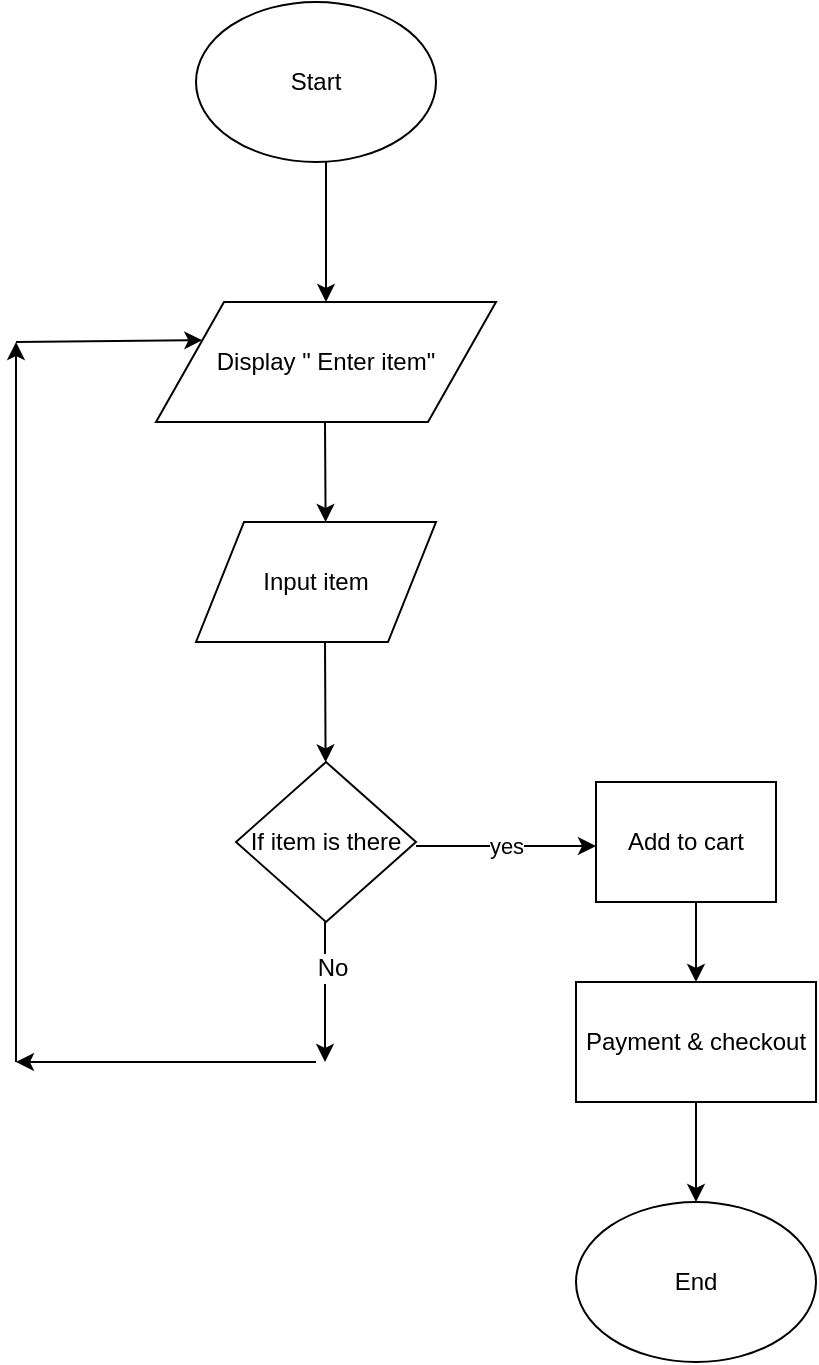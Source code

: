 <mxfile version="12.5.5" type="github"><diagram id="_14cCqL-7tzX2LkT3tUu" name="Page-1"><mxGraphModel dx="1422" dy="713" grid="1" gridSize="10" guides="1" tooltips="1" connect="1" arrows="1" fold="1" page="1" pageScale="1" pageWidth="850" pageHeight="1100" math="0" shadow="0"><root><mxCell id="0"/><mxCell id="1" parent="0"/><mxCell id="ShBOhuOQ616QrPQoYUC9-1" value="Start" style="ellipse;whiteSpace=wrap;html=1;" vertex="1" parent="1"><mxGeometry x="120" y="90" width="120" height="80" as="geometry"/></mxCell><mxCell id="ShBOhuOQ616QrPQoYUC9-2" value="" style="endArrow=classic;html=1;" edge="1" parent="1"><mxGeometry width="50" height="50" relative="1" as="geometry"><mxPoint x="185" y="170" as="sourcePoint"/><mxPoint x="185" y="240" as="targetPoint"/></mxGeometry></mxCell><mxCell id="ShBOhuOQ616QrPQoYUC9-3" value="Display &quot; Enter item&quot;" style="shape=parallelogram;perimeter=parallelogramPerimeter;whiteSpace=wrap;html=1;" vertex="1" parent="1"><mxGeometry x="100" y="240" width="170" height="60" as="geometry"/></mxCell><mxCell id="ShBOhuOQ616QrPQoYUC9-4" value="" style="endArrow=classic;html=1;" edge="1" parent="1"><mxGeometry width="50" height="50" relative="1" as="geometry"><mxPoint x="184.5" y="300" as="sourcePoint"/><mxPoint x="184.812" y="350" as="targetPoint"/></mxGeometry></mxCell><mxCell id="ShBOhuOQ616QrPQoYUC9-6" value="Input item" style="shape=parallelogram;perimeter=parallelogramPerimeter;whiteSpace=wrap;html=1;" vertex="1" parent="1"><mxGeometry x="120" y="350" width="120" height="60" as="geometry"/></mxCell><mxCell id="ShBOhuOQ616QrPQoYUC9-7" value="" style="endArrow=classic;html=1;" edge="1" parent="1" target="ShBOhuOQ616QrPQoYUC9-8"><mxGeometry width="50" height="50" relative="1" as="geometry"><mxPoint x="184.5" y="410" as="sourcePoint"/><mxPoint x="184.5" y="470" as="targetPoint"/></mxGeometry></mxCell><mxCell id="ShBOhuOQ616QrPQoYUC9-8" value="If item is there" style="rhombus;whiteSpace=wrap;html=1;" vertex="1" parent="1"><mxGeometry x="140" y="470" width="90" height="80" as="geometry"/></mxCell><mxCell id="ShBOhuOQ616QrPQoYUC9-9" value="yes" style="endArrow=classic;html=1;" edge="1" parent="1"><mxGeometry width="50" height="50" relative="1" as="geometry"><mxPoint x="230" y="512" as="sourcePoint"/><mxPoint x="320" y="512" as="targetPoint"/><Array as="points"/></mxGeometry></mxCell><mxCell id="ShBOhuOQ616QrPQoYUC9-12" value="Add to cart" style="rounded=0;whiteSpace=wrap;html=1;" vertex="1" parent="1"><mxGeometry x="320" y="480" width="90" height="60" as="geometry"/></mxCell><mxCell id="ShBOhuOQ616QrPQoYUC9-13" value="" style="endArrow=classic;html=1;" edge="1" parent="1"><mxGeometry width="50" height="50" relative="1" as="geometry"><mxPoint x="184.5" y="550" as="sourcePoint"/><mxPoint x="184.5" y="620" as="targetPoint"/></mxGeometry></mxCell><mxCell id="ShBOhuOQ616QrPQoYUC9-14" value="No" style="text;html=1;align=center;verticalAlign=middle;resizable=0;points=[];labelBackgroundColor=#ffffff;" vertex="1" connectable="0" parent="ShBOhuOQ616QrPQoYUC9-13"><mxGeometry x="-0.343" y="3" relative="1" as="geometry"><mxPoint as="offset"/></mxGeometry></mxCell><mxCell id="ShBOhuOQ616QrPQoYUC9-15" value="" style="endArrow=classic;html=1;" edge="1" parent="1" target="ShBOhuOQ616QrPQoYUC9-20"><mxGeometry width="50" height="50" relative="1" as="geometry"><mxPoint x="370" y="540" as="sourcePoint"/><mxPoint x="370" y="610" as="targetPoint"/></mxGeometry></mxCell><mxCell id="ShBOhuOQ616QrPQoYUC9-20" value="Payment &amp;amp; checkout" style="rounded=0;whiteSpace=wrap;html=1;" vertex="1" parent="1"><mxGeometry x="310" y="580" width="120" height="60" as="geometry"/></mxCell><mxCell id="ShBOhuOQ616QrPQoYUC9-21" value="" style="endArrow=classic;html=1;exitX=0.5;exitY=1;exitDx=0;exitDy=0;" edge="1" parent="1" source="ShBOhuOQ616QrPQoYUC9-20" target="ShBOhuOQ616QrPQoYUC9-22"><mxGeometry width="50" height="50" relative="1" as="geometry"><mxPoint x="369.5" y="650" as="sourcePoint"/><mxPoint x="370" y="700" as="targetPoint"/></mxGeometry></mxCell><mxCell id="ShBOhuOQ616QrPQoYUC9-22" value="End" style="ellipse;whiteSpace=wrap;html=1;" vertex="1" parent="1"><mxGeometry x="310" y="690" width="120" height="80" as="geometry"/></mxCell><mxCell id="ShBOhuOQ616QrPQoYUC9-23" value="" style="endArrow=classic;html=1;" edge="1" parent="1"><mxGeometry width="50" height="50" relative="1" as="geometry"><mxPoint x="180" y="620" as="sourcePoint"/><mxPoint x="30" y="620" as="targetPoint"/></mxGeometry></mxCell><mxCell id="ShBOhuOQ616QrPQoYUC9-24" value="" style="endArrow=classic;html=1;" edge="1" parent="1"><mxGeometry width="50" height="50" relative="1" as="geometry"><mxPoint x="30" y="620" as="sourcePoint"/><mxPoint x="30" y="260" as="targetPoint"/></mxGeometry></mxCell><mxCell id="ShBOhuOQ616QrPQoYUC9-25" value="" style="endArrow=classic;html=1;entryX=0;entryY=0.25;entryDx=0;entryDy=0;" edge="1" parent="1" target="ShBOhuOQ616QrPQoYUC9-3"><mxGeometry width="50" height="50" relative="1" as="geometry"><mxPoint x="30" y="260" as="sourcePoint"/><mxPoint x="80" y="210" as="targetPoint"/></mxGeometry></mxCell></root></mxGraphModel></diagram></mxfile>